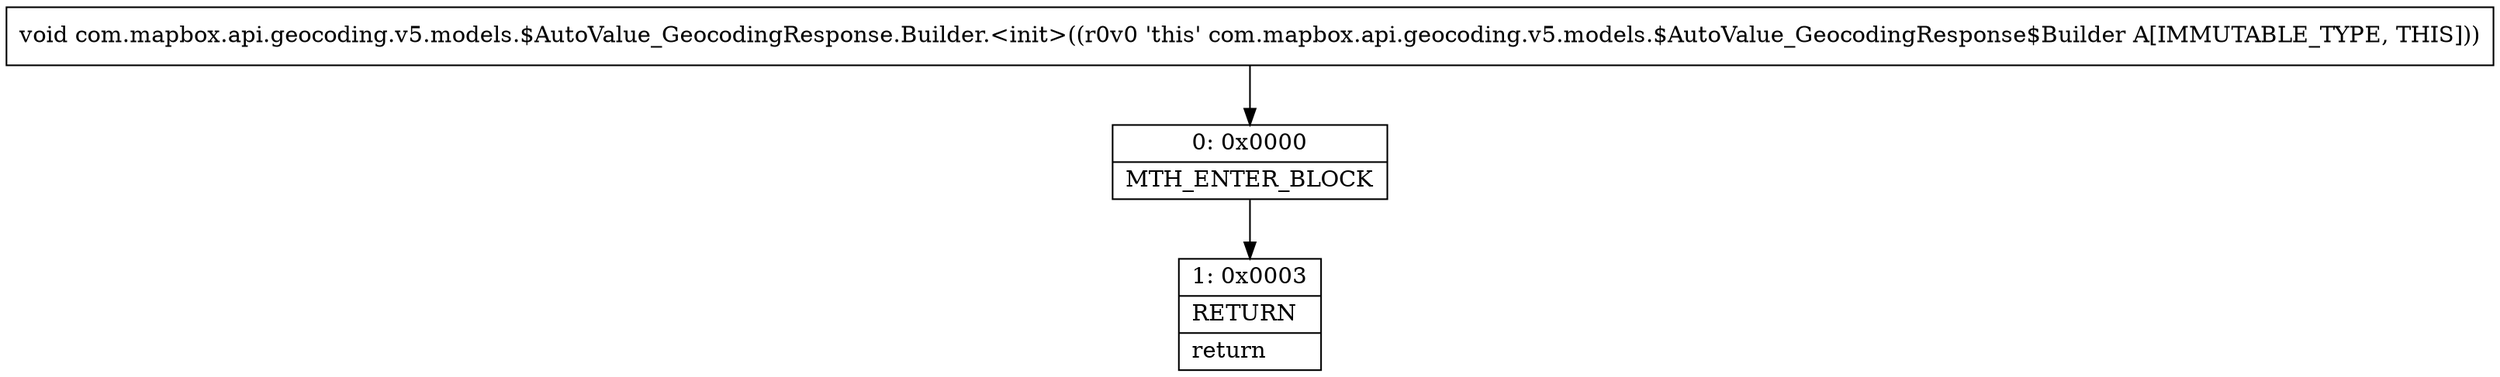 digraph "CFG forcom.mapbox.api.geocoding.v5.models.$AutoValue_GeocodingResponse.Builder.\<init\>()V" {
Node_0 [shape=record,label="{0\:\ 0x0000|MTH_ENTER_BLOCK\l}"];
Node_1 [shape=record,label="{1\:\ 0x0003|RETURN\l|return\l}"];
MethodNode[shape=record,label="{void com.mapbox.api.geocoding.v5.models.$AutoValue_GeocodingResponse.Builder.\<init\>((r0v0 'this' com.mapbox.api.geocoding.v5.models.$AutoValue_GeocodingResponse$Builder A[IMMUTABLE_TYPE, THIS])) }"];
MethodNode -> Node_0;
Node_0 -> Node_1;
}

